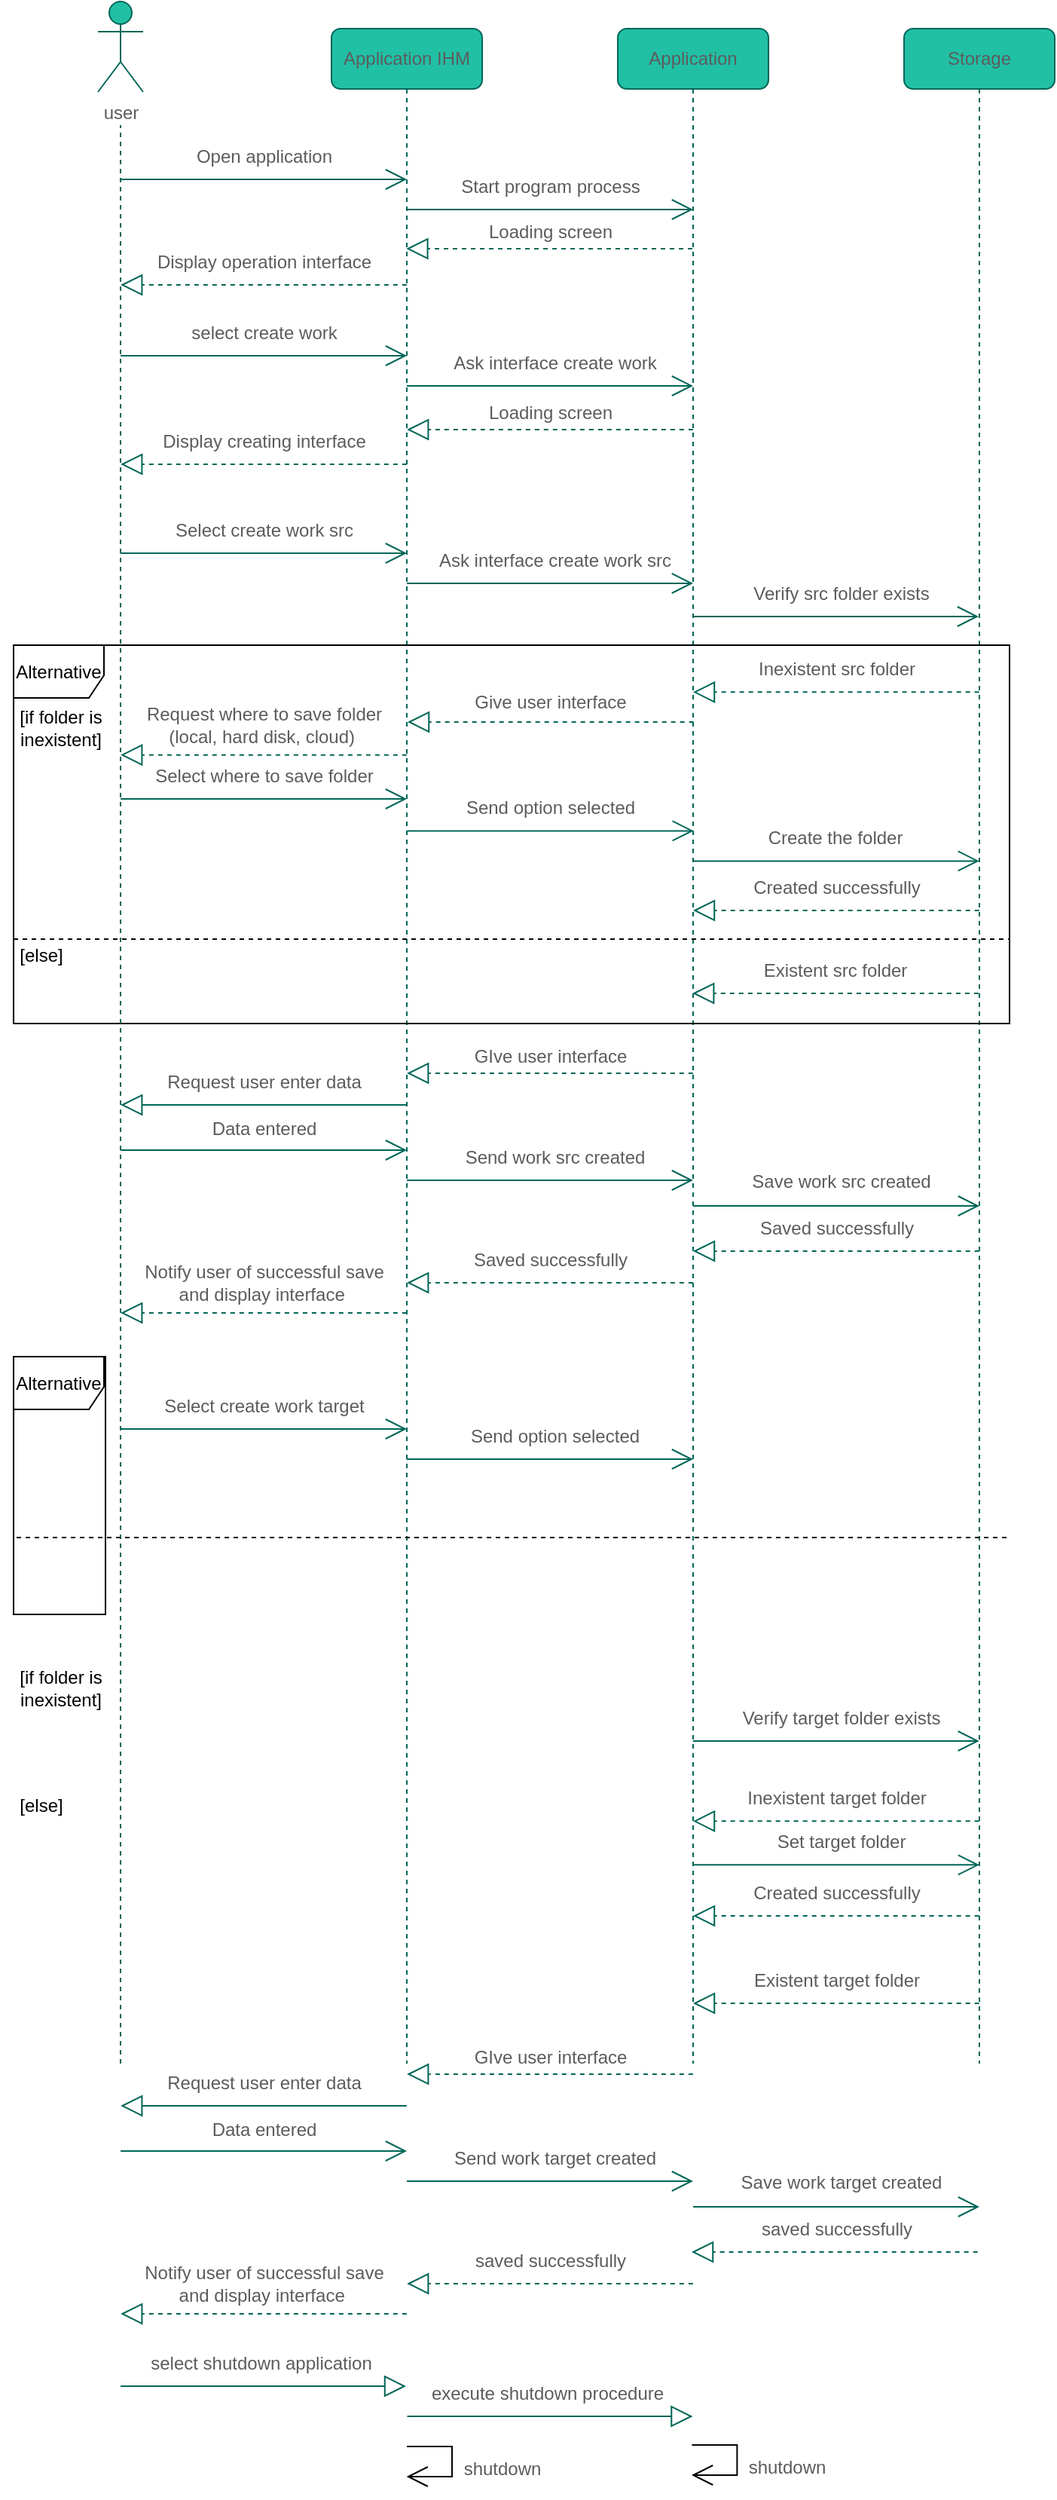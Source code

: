 <mxfile version="20.5.3" type="github">
  <diagram id="kgpKYQtTHZ0yAKxKKP6v" name="Page-1">
    <mxGraphModel dx="798" dy="415" grid="1" gridSize="10" guides="1" tooltips="1" connect="1" arrows="1" fold="1" page="1" pageScale="1" pageWidth="850" pageHeight="1100" math="0" shadow="0">
      <root>
        <mxCell id="0" />
        <mxCell id="1" parent="0" />
        <mxCell id="sGXvdLq_XoUKNio_A1aQ-1" value="user" style="shape=umlActor;verticalLabelPosition=bottom;verticalAlign=top;html=1;fillColor=#21C0A5;strokeColor=#006658;fontColor=#5C5C5C;rounded=1;" vertex="1" parent="1">
          <mxGeometry x="75" y="232" width="30" height="60" as="geometry" />
        </mxCell>
        <mxCell id="sGXvdLq_XoUKNio_A1aQ-8" value="&lt;span style=&quot;&quot;&gt;Application IHM&lt;/span&gt;" style="shape=umlLifeline;perimeter=lifelinePerimeter;whiteSpace=wrap;html=1;container=1;collapsible=0;recursiveResize=0;outlineConnect=0;fillColor=#21C0A5;strokeColor=#006658;fontColor=#5C5C5C;rounded=1;" vertex="1" parent="1">
          <mxGeometry x="230" y="250" width="100" height="1350" as="geometry" />
        </mxCell>
        <mxCell id="sGXvdLq_XoUKNio_A1aQ-38" value="Display operation interface" style="text;html=1;align=center;verticalAlign=middle;resizable=0;points=[];autosize=1;strokeColor=none;fillColor=none;fontColor=#5C5C5C;rounded=1;" vertex="1" parent="sGXvdLq_XoUKNio_A1aQ-8">
          <mxGeometry x="-130" y="140" width="170" height="30" as="geometry" />
        </mxCell>
        <mxCell id="sGXvdLq_XoUKNio_A1aQ-39" value="select create work" style="text;html=1;align=center;verticalAlign=middle;resizable=0;points=[];autosize=1;strokeColor=none;fillColor=none;fontColor=#5C5C5C;rounded=1;" vertex="1" parent="sGXvdLq_XoUKNio_A1aQ-8">
          <mxGeometry x="-105" y="187" width="120" height="30" as="geometry" />
        </mxCell>
        <mxCell id="sGXvdLq_XoUKNio_A1aQ-40" value="" style="endArrow=open;endFill=1;endSize=12;html=1;rounded=1;strokeColor=#006658;fontColor=#5C5C5C;fillColor=#21C0A5;" edge="1" parent="sGXvdLq_XoUKNio_A1aQ-8">
          <mxGeometry width="160" relative="1" as="geometry">
            <mxPoint x="-140" y="217" as="sourcePoint" />
            <mxPoint x="50" y="217" as="targetPoint" />
          </mxGeometry>
        </mxCell>
        <mxCell id="sGXvdLq_XoUKNio_A1aQ-79" value="Display creating interface" style="text;html=1;align=center;verticalAlign=middle;resizable=0;points=[];autosize=1;strokeColor=none;fillColor=none;fontColor=#5C5C5C;rounded=1;" vertex="1" parent="sGXvdLq_XoUKNio_A1aQ-8">
          <mxGeometry x="-125" y="259" width="160" height="30" as="geometry" />
        </mxCell>
        <mxCell id="sGXvdLq_XoUKNio_A1aQ-80" value="" style="endArrow=block;dashed=1;endFill=0;endSize=12;html=1;rounded=1;strokeColor=#006658;fontColor=#5C5C5C;fillColor=#21C0A5;" edge="1" parent="sGXvdLq_XoUKNio_A1aQ-8">
          <mxGeometry width="160" relative="1" as="geometry">
            <mxPoint x="49.92" y="289" as="sourcePoint" />
            <mxPoint x="-139.913" y="289" as="targetPoint" />
          </mxGeometry>
        </mxCell>
        <mxCell id="sGXvdLq_XoUKNio_A1aQ-101" value="Notify user of successful save&lt;br&gt;and display interface&amp;nbsp;" style="text;html=1;align=center;verticalAlign=middle;resizable=0;points=[];autosize=1;strokeColor=none;fillColor=none;fontColor=#5C5C5C;rounded=1;" vertex="1" parent="sGXvdLq_XoUKNio_A1aQ-8">
          <mxGeometry x="-135.0" y="812" width="180" height="40" as="geometry" />
        </mxCell>
        <mxCell id="sGXvdLq_XoUKNio_A1aQ-102" value="" style="endArrow=block;dashed=1;endFill=0;endSize=12;html=1;rounded=1;strokeColor=#006658;fontColor=#5C5C5C;fillColor=#21C0A5;" edge="1" parent="sGXvdLq_XoUKNio_A1aQ-8">
          <mxGeometry width="160" relative="1" as="geometry">
            <mxPoint x="49.92" y="852" as="sourcePoint" />
            <mxPoint x="-139.913" y="852" as="targetPoint" />
          </mxGeometry>
        </mxCell>
        <mxCell id="sGXvdLq_XoUKNio_A1aQ-138" value="select shutdown application" style="text;html=1;align=center;verticalAlign=middle;resizable=0;points=[];autosize=1;strokeColor=none;fillColor=none;fontColor=#5C5C5C;rounded=1;" vertex="1" parent="sGXvdLq_XoUKNio_A1aQ-8">
          <mxGeometry x="-132" y="1534" width="170" height="30" as="geometry" />
        </mxCell>
        <mxCell id="sGXvdLq_XoUKNio_A1aQ-145" value="" style="endArrow=open;endFill=1;endSize=12;html=1;rounded=0;" edge="1" parent="sGXvdLq_XoUKNio_A1aQ-8">
          <mxGeometry width="160" relative="1" as="geometry">
            <mxPoint x="50" y="1604" as="sourcePoint" />
            <mxPoint x="49.833" y="1624" as="targetPoint" />
            <Array as="points">
              <mxPoint x="80" y="1604" />
              <mxPoint x="80" y="1624" />
            </Array>
          </mxGeometry>
        </mxCell>
        <mxCell id="sGXvdLq_XoUKNio_A1aQ-152" value="Select where to save folder" style="text;html=1;align=center;verticalAlign=middle;resizable=0;points=[];autosize=1;strokeColor=none;fillColor=none;fontColor=#5C5C5C;rounded=1;" vertex="1" parent="sGXvdLq_XoUKNio_A1aQ-8">
          <mxGeometry x="-130" y="481" width="170" height="30" as="geometry" />
        </mxCell>
        <mxCell id="sGXvdLq_XoUKNio_A1aQ-153" value="" style="endArrow=open;endFill=1;endSize=12;html=1;rounded=1;strokeColor=#006658;fontColor=#5C5C5C;fillColor=#21C0A5;" edge="1" parent="sGXvdLq_XoUKNio_A1aQ-8">
          <mxGeometry width="160" relative="1" as="geometry">
            <mxPoint x="-140" y="511" as="sourcePoint" />
            <mxPoint x="50" y="511" as="targetPoint" />
          </mxGeometry>
        </mxCell>
        <mxCell id="sGXvdLq_XoUKNio_A1aQ-11" value="&lt;span style=&quot;&quot;&gt;Application&lt;/span&gt;" style="shape=umlLifeline;perimeter=lifelinePerimeter;whiteSpace=wrap;html=1;container=1;collapsible=0;recursiveResize=0;outlineConnect=0;fillColor=#21C0A5;strokeColor=#006658;fontColor=#5C5C5C;rounded=1;" vertex="1" parent="1">
          <mxGeometry x="420" y="250" width="100" height="1350" as="geometry" />
        </mxCell>
        <mxCell id="sGXvdLq_XoUKNio_A1aQ-36" value="Loading screen" style="text;html=1;align=center;verticalAlign=middle;resizable=0;points=[];autosize=1;strokeColor=none;fillColor=none;fontColor=#5C5C5C;rounded=1;" vertex="1" parent="sGXvdLq_XoUKNio_A1aQ-11">
          <mxGeometry x="-100" y="120" width="110" height="30" as="geometry" />
        </mxCell>
        <mxCell id="sGXvdLq_XoUKNio_A1aQ-41" value="Ask interface create work" style="text;html=1;align=center;verticalAlign=middle;resizable=0;points=[];autosize=1;strokeColor=none;fillColor=none;fontColor=#5C5C5C;rounded=1;" vertex="1" parent="sGXvdLq_XoUKNio_A1aQ-11">
          <mxGeometry x="-122" y="207" width="160" height="30" as="geometry" />
        </mxCell>
        <mxCell id="sGXvdLq_XoUKNio_A1aQ-42" value="" style="endArrow=open;endFill=1;endSize=12;html=1;rounded=1;strokeColor=#006658;fontColor=#5C5C5C;fillColor=#21C0A5;" edge="1" parent="sGXvdLq_XoUKNio_A1aQ-11">
          <mxGeometry width="160" relative="1" as="geometry">
            <mxPoint x="-140" y="237" as="sourcePoint" />
            <mxPoint x="50" y="237" as="targetPoint" />
          </mxGeometry>
        </mxCell>
        <mxCell id="sGXvdLq_XoUKNio_A1aQ-83" value="Select create work src" style="text;html=1;align=center;verticalAlign=middle;resizable=0;points=[];autosize=1;strokeColor=none;fillColor=none;fontColor=#5C5C5C;rounded=1;" vertex="1" parent="sGXvdLq_XoUKNio_A1aQ-11">
          <mxGeometry x="-305" y="318" width="140" height="30" as="geometry" />
        </mxCell>
        <mxCell id="sGXvdLq_XoUKNio_A1aQ-84" value="" style="endArrow=open;endFill=1;endSize=12;html=1;rounded=1;strokeColor=#006658;fontColor=#5C5C5C;fillColor=#21C0A5;" edge="1" parent="sGXvdLq_XoUKNio_A1aQ-11">
          <mxGeometry width="160" relative="1" as="geometry">
            <mxPoint x="-330" y="348" as="sourcePoint" />
            <mxPoint x="-140" y="348" as="targetPoint" />
          </mxGeometry>
        </mxCell>
        <mxCell id="sGXvdLq_XoUKNio_A1aQ-87" value="Ask interface create work src" style="text;html=1;align=center;verticalAlign=middle;resizable=0;points=[];autosize=1;strokeColor=none;fillColor=none;fontColor=#5C5C5C;rounded=1;" vertex="1" parent="sGXvdLq_XoUKNio_A1aQ-11">
          <mxGeometry x="-132" y="338" width="180" height="30" as="geometry" />
        </mxCell>
        <mxCell id="sGXvdLq_XoUKNio_A1aQ-88" value="" style="endArrow=open;endFill=1;endSize=12;html=1;rounded=1;strokeColor=#006658;fontColor=#5C5C5C;fillColor=#21C0A5;" edge="1" parent="sGXvdLq_XoUKNio_A1aQ-11">
          <mxGeometry width="160" relative="1" as="geometry">
            <mxPoint x="-140" y="368" as="sourcePoint" />
            <mxPoint x="50" y="368" as="targetPoint" />
          </mxGeometry>
        </mxCell>
        <mxCell id="sGXvdLq_XoUKNio_A1aQ-99" value="Saved successfully" style="text;html=1;align=center;verticalAlign=middle;resizable=0;points=[];autosize=1;strokeColor=none;fillColor=none;fontColor=#5C5C5C;rounded=1;" vertex="1" parent="sGXvdLq_XoUKNio_A1aQ-11">
          <mxGeometry x="-110.0" y="802" width="130" height="30" as="geometry" />
        </mxCell>
        <mxCell id="sGXvdLq_XoUKNio_A1aQ-100" value="" style="endArrow=block;dashed=1;endFill=0;endSize=12;html=1;rounded=1;strokeColor=#006658;fontColor=#5C5C5C;fillColor=#21C0A5;" edge="1" parent="sGXvdLq_XoUKNio_A1aQ-11">
          <mxGeometry width="160" relative="1" as="geometry">
            <mxPoint x="49.92" y="832" as="sourcePoint" />
            <mxPoint x="-139.913" y="832" as="targetPoint" />
          </mxGeometry>
        </mxCell>
        <mxCell id="sGXvdLq_XoUKNio_A1aQ-12" value="&lt;span style=&quot;&quot;&gt;Storage&lt;/span&gt;" style="shape=umlLifeline;perimeter=lifelinePerimeter;whiteSpace=wrap;html=1;container=1;collapsible=0;recursiveResize=0;outlineConnect=0;fillColor=#21C0A5;strokeColor=#006658;fontColor=#5C5C5C;rounded=1;" vertex="1" parent="1">
          <mxGeometry x="610" y="250" width="100" height="1350" as="geometry" />
        </mxCell>
        <mxCell id="sGXvdLq_XoUKNio_A1aQ-61" value="Alternative" style="shape=umlFrame;whiteSpace=wrap;html=1;width=60;height=35;" vertex="1" parent="sGXvdLq_XoUKNio_A1aQ-12">
          <mxGeometry x="-591" y="409" width="661" height="251" as="geometry" />
        </mxCell>
        <mxCell id="sGXvdLq_XoUKNio_A1aQ-44" value="GIve user interface" style="text;html=1;align=center;verticalAlign=middle;resizable=0;points=[];autosize=1;strokeColor=none;fillColor=none;fontColor=#5C5C5C;rounded=1;" vertex="1" parent="sGXvdLq_XoUKNio_A1aQ-12">
          <mxGeometry x="-294.58" y="667" width="120" height="30" as="geometry" />
        </mxCell>
        <mxCell id="sGXvdLq_XoUKNio_A1aQ-45" value="" style="endArrow=block;dashed=1;endFill=0;endSize=12;html=1;rounded=1;strokeColor=#006658;fontColor=#5C5C5C;fillColor=#21C0A5;" edge="1" parent="sGXvdLq_XoUKNio_A1aQ-12">
          <mxGeometry width="160" relative="1" as="geometry">
            <mxPoint x="-140.08" y="693" as="sourcePoint" />
            <mxPoint x="-329.913" y="693" as="targetPoint" />
          </mxGeometry>
        </mxCell>
        <mxCell id="sGXvdLq_XoUKNio_A1aQ-48" value="" style="endArrow=block;endFill=0;endSize=12;html=1;rounded=1;strokeColor=#006658;fontColor=#5C5C5C;fillColor=#21C0A5;" edge="1" parent="sGXvdLq_XoUKNio_A1aQ-12">
          <mxGeometry width="160" relative="1" as="geometry">
            <mxPoint x="-330.08" y="714" as="sourcePoint" />
            <mxPoint x="-519.913" y="714" as="targetPoint" />
          </mxGeometry>
        </mxCell>
        <mxCell id="sGXvdLq_XoUKNio_A1aQ-47" value="Request user enter data" style="text;html=1;align=center;verticalAlign=middle;resizable=0;points=[];autosize=1;strokeColor=none;fillColor=none;fontColor=#5C5C5C;rounded=1;" vertex="1" parent="sGXvdLq_XoUKNio_A1aQ-12">
          <mxGeometry x="-500" y="684" width="150" height="30" as="geometry" />
        </mxCell>
        <mxCell id="sGXvdLq_XoUKNio_A1aQ-95" value="Save work src created&lt;br&gt;&amp;nbsp;" style="text;html=1;align=center;verticalAlign=middle;resizable=0;points=[];autosize=1;strokeColor=none;fillColor=none;fontColor=#5C5C5C;rounded=1;" vertex="1" parent="sGXvdLq_XoUKNio_A1aQ-12">
          <mxGeometry x="-112" y="752" width="140" height="40" as="geometry" />
        </mxCell>
        <mxCell id="sGXvdLq_XoUKNio_A1aQ-96" value="" style="endArrow=open;endFill=1;endSize=12;html=1;rounded=1;strokeColor=#006658;fontColor=#5C5C5C;fillColor=#21C0A5;" edge="1" parent="sGXvdLq_XoUKNio_A1aQ-12">
          <mxGeometry width="160" relative="1" as="geometry">
            <mxPoint x="-140" y="781" as="sourcePoint" />
            <mxPoint x="50" y="781" as="targetPoint" />
          </mxGeometry>
        </mxCell>
        <mxCell id="sGXvdLq_XoUKNio_A1aQ-97" value="Saved successfully" style="text;html=1;align=center;verticalAlign=middle;resizable=0;points=[];autosize=1;strokeColor=none;fillColor=none;fontColor=#5C5C5C;rounded=1;" vertex="1" parent="sGXvdLq_XoUKNio_A1aQ-12">
          <mxGeometry x="-110.09" y="781" width="130" height="30" as="geometry" />
        </mxCell>
        <mxCell id="sGXvdLq_XoUKNio_A1aQ-98" value="" style="endArrow=block;dashed=1;endFill=0;endSize=12;html=1;rounded=1;strokeColor=#006658;fontColor=#5C5C5C;fillColor=#21C0A5;" edge="1" parent="sGXvdLq_XoUKNio_A1aQ-12">
          <mxGeometry width="160" relative="1" as="geometry">
            <mxPoint x="49.83" y="811" as="sourcePoint" />
            <mxPoint x="-140.003" y="811" as="targetPoint" />
          </mxGeometry>
        </mxCell>
        <mxCell id="sGXvdLq_XoUKNio_A1aQ-57" value="Give user interface" style="text;html=1;align=center;verticalAlign=middle;resizable=0;points=[];autosize=1;strokeColor=none;fillColor=none;fontColor=#5C5C5C;rounded=1;" vertex="1" parent="sGXvdLq_XoUKNio_A1aQ-12">
          <mxGeometry x="-294.58" y="432.17" width="120" height="30" as="geometry" />
        </mxCell>
        <mxCell id="sGXvdLq_XoUKNio_A1aQ-150" value="Request where to save folder&lt;br&gt;(local, hard disk, cloud)&amp;nbsp;" style="text;html=1;align=center;verticalAlign=middle;resizable=0;points=[];autosize=1;strokeColor=none;fillColor=none;fontColor=#5C5C5C;rounded=1;" vertex="1" parent="sGXvdLq_XoUKNio_A1aQ-12">
          <mxGeometry x="-515" y="442.0" width="180" height="40" as="geometry" />
        </mxCell>
        <mxCell id="sGXvdLq_XoUKNio_A1aQ-151" value="" style="endArrow=block;dashed=1;endFill=0;endSize=12;html=1;rounded=1;strokeColor=#006658;fontColor=#5C5C5C;fillColor=#21C0A5;" edge="1" parent="sGXvdLq_XoUKNio_A1aQ-12">
          <mxGeometry width="160" relative="1" as="geometry">
            <mxPoint x="-330.08" y="481.83" as="sourcePoint" />
            <mxPoint x="-519.913" y="481.83" as="targetPoint" />
          </mxGeometry>
        </mxCell>
        <mxCell id="sGXvdLq_XoUKNio_A1aQ-155" value="" style="endArrow=open;endFill=1;endSize=12;html=1;rounded=1;strokeColor=#006658;fontColor=#5C5C5C;fillColor=#21C0A5;" edge="1" parent="sGXvdLq_XoUKNio_A1aQ-12">
          <mxGeometry width="160" relative="1" as="geometry">
            <mxPoint x="-329.58" y="532.23" as="sourcePoint" />
            <mxPoint x="-139.58" y="532.23" as="targetPoint" />
          </mxGeometry>
        </mxCell>
        <mxCell id="sGXvdLq_XoUKNio_A1aQ-157" value="" style="endArrow=open;endFill=1;endSize=12;html=1;rounded=1;strokeColor=#006658;fontColor=#5C5C5C;fillColor=#21C0A5;" edge="1" parent="sGXvdLq_XoUKNio_A1aQ-12">
          <mxGeometry width="160" relative="1" as="geometry">
            <mxPoint x="-140.09" y="552.23" as="sourcePoint" />
            <mxPoint x="49.91" y="552.23" as="targetPoint" />
          </mxGeometry>
        </mxCell>
        <mxCell id="sGXvdLq_XoUKNio_A1aQ-158" value="Create the folder" style="text;html=1;align=center;verticalAlign=middle;resizable=0;points=[];autosize=1;strokeColor=none;fillColor=none;fontColor=#5C5C5C;rounded=1;" vertex="1" parent="sGXvdLq_XoUKNio_A1aQ-12">
          <mxGeometry x="-100.51" y="522" width="110" height="30" as="geometry" />
        </mxCell>
        <mxCell id="sGXvdLq_XoUKNio_A1aQ-60" value="" style="endArrow=block;dashed=1;endFill=0;endSize=12;html=1;rounded=1;strokeColor=#006658;fontColor=#5C5C5C;fillColor=#21C0A5;" edge="1" parent="sGXvdLq_XoUKNio_A1aQ-12">
          <mxGeometry width="160" relative="1" as="geometry">
            <mxPoint x="49.83" y="585" as="sourcePoint" />
            <mxPoint x="-140.003" y="585" as="targetPoint" />
          </mxGeometry>
        </mxCell>
        <mxCell id="sGXvdLq_XoUKNio_A1aQ-59" value="Created successfully" style="text;html=1;align=center;verticalAlign=middle;resizable=0;points=[];autosize=1;strokeColor=none;fillColor=none;fontColor=#5C5C5C;rounded=1;" vertex="1" parent="sGXvdLq_XoUKNio_A1aQ-12">
          <mxGeometry x="-110.09" y="555" width="130" height="30" as="geometry" />
        </mxCell>
        <mxCell id="sGXvdLq_XoUKNio_A1aQ-66" value="Existent src folder" style="text;html=1;align=center;verticalAlign=middle;resizable=0;points=[];autosize=1;strokeColor=none;fillColor=none;fontColor=#5C5C5C;rounded=1;" vertex="1" parent="sGXvdLq_XoUKNio_A1aQ-12">
          <mxGeometry x="-105.51" y="610" width="120" height="30" as="geometry" />
        </mxCell>
        <mxCell id="sGXvdLq_XoUKNio_A1aQ-67" value="" style="endArrow=block;dashed=1;endFill=0;endSize=12;html=1;rounded=1;strokeColor=#006658;fontColor=#5C5C5C;fillColor=#21C0A5;" edge="1" parent="sGXvdLq_XoUKNio_A1aQ-12">
          <mxGeometry width="160" relative="1" as="geometry">
            <mxPoint x="49.41" y="640.0" as="sourcePoint" />
            <mxPoint x="-140.423" y="640.0" as="targetPoint" />
          </mxGeometry>
        </mxCell>
        <mxCell id="sGXvdLq_XoUKNio_A1aQ-50" value="" style="endArrow=open;endFill=1;endSize=12;html=1;rounded=1;strokeColor=#006658;fontColor=#5C5C5C;fillColor=#21C0A5;" edge="1" parent="sGXvdLq_XoUKNio_A1aQ-12">
          <mxGeometry width="160" relative="1" as="geometry">
            <mxPoint x="-140.51" y="390" as="sourcePoint" />
            <mxPoint x="49.49" y="390" as="targetPoint" />
          </mxGeometry>
        </mxCell>
        <mxCell id="sGXvdLq_XoUKNio_A1aQ-23" value="" style="endArrow=none;dashed=1;html=1;rounded=1;strokeColor=#006658;fontColor=#5C5C5C;" edge="1" parent="1">
          <mxGeometry width="50" height="50" relative="1" as="geometry">
            <mxPoint x="90" y="1600" as="sourcePoint" />
            <mxPoint x="90.0" y="314" as="targetPoint" />
          </mxGeometry>
        </mxCell>
        <mxCell id="sGXvdLq_XoUKNio_A1aQ-30" value="Open application" style="text;html=1;align=center;verticalAlign=middle;resizable=0;points=[];autosize=1;strokeColor=none;fillColor=none;fontColor=#5C5C5C;rounded=1;" vertex="1" parent="1">
          <mxGeometry x="130" y="320" width="110" height="30" as="geometry" />
        </mxCell>
        <mxCell id="sGXvdLq_XoUKNio_A1aQ-31" value="" style="endArrow=open;endFill=1;endSize=12;html=1;rounded=1;strokeColor=#006658;fontColor=#5C5C5C;fillColor=#21C0A5;" edge="1" parent="1">
          <mxGeometry width="160" relative="1" as="geometry">
            <mxPoint x="90" y="350" as="sourcePoint" />
            <mxPoint x="280" y="350" as="targetPoint" />
          </mxGeometry>
        </mxCell>
        <mxCell id="sGXvdLq_XoUKNio_A1aQ-33" value="Start program process" style="text;html=1;align=center;verticalAlign=middle;resizable=0;points=[];autosize=1;strokeColor=none;fillColor=none;fontColor=#5C5C5C;rounded=1;" vertex="1" parent="1">
          <mxGeometry x="305" y="340" width="140" height="30" as="geometry" />
        </mxCell>
        <mxCell id="sGXvdLq_XoUKNio_A1aQ-34" value="" style="endArrow=open;endFill=1;endSize=12;html=1;rounded=1;strokeColor=#006658;fontColor=#5C5C5C;fillColor=#21C0A5;" edge="1" parent="1">
          <mxGeometry width="160" relative="1" as="geometry">
            <mxPoint x="280" y="370" as="sourcePoint" />
            <mxPoint x="470" y="370" as="targetPoint" />
          </mxGeometry>
        </mxCell>
        <mxCell id="sGXvdLq_XoUKNio_A1aQ-35" value="" style="endArrow=block;dashed=1;endFill=0;endSize=12;html=1;rounded=1;strokeColor=#006658;fontColor=#5C5C5C;fillColor=#21C0A5;" edge="1" parent="1">
          <mxGeometry width="160" relative="1" as="geometry">
            <mxPoint x="469.5" y="396" as="sourcePoint" />
            <mxPoint x="279.667" y="396" as="targetPoint" />
          </mxGeometry>
        </mxCell>
        <mxCell id="sGXvdLq_XoUKNio_A1aQ-37" value="" style="endArrow=block;dashed=1;endFill=0;endSize=12;html=1;rounded=1;strokeColor=#006658;fontColor=#5C5C5C;fillColor=#21C0A5;" edge="1" parent="1">
          <mxGeometry width="160" relative="1" as="geometry">
            <mxPoint x="279.92" y="420" as="sourcePoint" />
            <mxPoint x="90.087" y="420" as="targetPoint" />
          </mxGeometry>
        </mxCell>
        <mxCell id="sGXvdLq_XoUKNio_A1aQ-77" value="Loading screen" style="text;html=1;align=center;verticalAlign=middle;resizable=0;points=[];autosize=1;strokeColor=none;fillColor=none;fontColor=#5C5C5C;rounded=1;" vertex="1" parent="1">
          <mxGeometry x="320.42" y="490" width="110" height="30" as="geometry" />
        </mxCell>
        <mxCell id="sGXvdLq_XoUKNio_A1aQ-78" value="" style="endArrow=block;dashed=1;endFill=0;endSize=12;html=1;rounded=1;strokeColor=#006658;fontColor=#5C5C5C;fillColor=#21C0A5;" edge="1" parent="1">
          <mxGeometry width="160" relative="1" as="geometry">
            <mxPoint x="469.92" y="516" as="sourcePoint" />
            <mxPoint x="280.087" y="516" as="targetPoint" />
          </mxGeometry>
        </mxCell>
        <mxCell id="sGXvdLq_XoUKNio_A1aQ-53" value="Inexistent src folder" style="text;html=1;align=center;verticalAlign=middle;resizable=0;points=[];autosize=1;strokeColor=none;fillColor=none;fontColor=#5C5C5C;rounded=1;" vertex="1" parent="1">
          <mxGeometry x="499.91" y="660.17" width="130" height="30" as="geometry" />
        </mxCell>
        <mxCell id="sGXvdLq_XoUKNio_A1aQ-54" value="" style="endArrow=block;dashed=1;endFill=0;endSize=12;html=1;rounded=1;strokeColor=#006658;fontColor=#5C5C5C;fillColor=#21C0A5;" edge="1" parent="1">
          <mxGeometry width="160" relative="1" as="geometry">
            <mxPoint x="659.83" y="690.17" as="sourcePoint" />
            <mxPoint x="469.997" y="690.17" as="targetPoint" />
          </mxGeometry>
        </mxCell>
        <mxCell id="sGXvdLq_XoUKNio_A1aQ-63" value="[if folder is &lt;br&gt;inexistent]" style="text;html=1;align=center;verticalAlign=middle;resizable=0;points=[];autosize=1;strokeColor=none;fillColor=none;" vertex="1" parent="1">
          <mxGeometry x="10" y="694.17" width="80" height="40" as="geometry" />
        </mxCell>
        <mxCell id="sGXvdLq_XoUKNio_A1aQ-49" value="Verify src folder exists" style="text;html=1;align=center;verticalAlign=middle;resizable=0;points=[];autosize=1;strokeColor=none;fillColor=none;fontColor=#5C5C5C;rounded=1;" vertex="1" parent="1">
          <mxGeometry x="497.91" y="610" width="140" height="30" as="geometry" />
        </mxCell>
        <mxCell id="sGXvdLq_XoUKNio_A1aQ-91" value="Data entered" style="text;html=1;align=center;verticalAlign=middle;resizable=0;points=[];autosize=1;strokeColor=none;fillColor=none;fontColor=#5C5C5C;rounded=1;" vertex="1" parent="1">
          <mxGeometry x="140" y="965" width="90" height="30" as="geometry" />
        </mxCell>
        <mxCell id="sGXvdLq_XoUKNio_A1aQ-92" value="" style="endArrow=open;endFill=1;endSize=12;html=1;rounded=1;strokeColor=#006658;fontColor=#5C5C5C;fillColor=#21C0A5;" edge="1" parent="1">
          <mxGeometry width="160" relative="1" as="geometry">
            <mxPoint x="90" y="994" as="sourcePoint" />
            <mxPoint x="280" y="994" as="targetPoint" />
          </mxGeometry>
        </mxCell>
        <mxCell id="sGXvdLq_XoUKNio_A1aQ-93" value="Send work src created" style="text;html=1;align=center;verticalAlign=middle;resizable=0;points=[];autosize=1;strokeColor=none;fillColor=none;fontColor=#5C5C5C;rounded=1;" vertex="1" parent="1">
          <mxGeometry x="308" y="984" width="140" height="30" as="geometry" />
        </mxCell>
        <mxCell id="sGXvdLq_XoUKNio_A1aQ-94" value="" style="endArrow=open;endFill=1;endSize=12;html=1;rounded=1;strokeColor=#006658;fontColor=#5C5C5C;fillColor=#21C0A5;" edge="1" parent="1">
          <mxGeometry width="160" relative="1" as="geometry">
            <mxPoint x="280" y="1014" as="sourcePoint" />
            <mxPoint x="470" y="1014" as="targetPoint" />
          </mxGeometry>
        </mxCell>
        <mxCell id="sGXvdLq_XoUKNio_A1aQ-103" value="Notify user of successful save&lt;br&gt;and display interface&amp;nbsp;" style="text;html=1;align=center;verticalAlign=middle;resizable=0;points=[];autosize=1;strokeColor=none;fillColor=none;fontColor=#5C5C5C;rounded=1;" vertex="1" parent="1">
          <mxGeometry x="95.0" y="1726" width="180" height="40" as="geometry" />
        </mxCell>
        <mxCell id="sGXvdLq_XoUKNio_A1aQ-104" value="" style="endArrow=block;dashed=1;endFill=0;endSize=12;html=1;rounded=1;strokeColor=#006658;fontColor=#5C5C5C;fillColor=#21C0A5;" edge="1" parent="1">
          <mxGeometry width="160" relative="1" as="geometry">
            <mxPoint x="279.92" y="1766" as="sourcePoint" />
            <mxPoint x="90.087" y="1766" as="targetPoint" />
          </mxGeometry>
        </mxCell>
        <mxCell id="sGXvdLq_XoUKNio_A1aQ-105" value="Select create work target" style="text;html=1;align=center;verticalAlign=middle;resizable=0;points=[];autosize=1;strokeColor=none;fillColor=none;fontColor=#5C5C5C;rounded=1;" vertex="1" parent="1">
          <mxGeometry x="105" y="1149" width="160" height="30" as="geometry" />
        </mxCell>
        <mxCell id="sGXvdLq_XoUKNio_A1aQ-106" value="" style="endArrow=open;endFill=1;endSize=12;html=1;rounded=1;strokeColor=#006658;fontColor=#5C5C5C;fillColor=#21C0A5;" edge="1" parent="1">
          <mxGeometry width="160" relative="1" as="geometry">
            <mxPoint x="90" y="1179" as="sourcePoint" />
            <mxPoint x="280" y="1179" as="targetPoint" />
          </mxGeometry>
        </mxCell>
        <mxCell id="sGXvdLq_XoUKNio_A1aQ-107" value="Send option selected" style="text;html=1;align=center;verticalAlign=middle;resizable=0;points=[];autosize=1;strokeColor=none;fillColor=none;fontColor=#5C5C5C;rounded=1;" vertex="1" parent="1">
          <mxGeometry x="308" y="1169" width="140" height="30" as="geometry" />
        </mxCell>
        <mxCell id="sGXvdLq_XoUKNio_A1aQ-108" value="" style="endArrow=open;endFill=1;endSize=12;html=1;rounded=1;strokeColor=#006658;fontColor=#5C5C5C;fillColor=#21C0A5;" edge="1" parent="1">
          <mxGeometry width="160" relative="1" as="geometry">
            <mxPoint x="280" y="1199" as="sourcePoint" />
            <mxPoint x="470" y="1199" as="targetPoint" />
          </mxGeometry>
        </mxCell>
        <mxCell id="sGXvdLq_XoUKNio_A1aQ-109" value="saved successfully" style="text;html=1;align=center;verticalAlign=middle;resizable=0;points=[];autosize=1;strokeColor=none;fillColor=none;fontColor=#5C5C5C;rounded=1;" vertex="1" parent="1">
          <mxGeometry x="315.0" y="1716" width="120" height="30" as="geometry" />
        </mxCell>
        <mxCell id="sGXvdLq_XoUKNio_A1aQ-110" value="" style="endArrow=block;dashed=1;endFill=0;endSize=12;html=1;rounded=1;strokeColor=#006658;fontColor=#5C5C5C;fillColor=#21C0A5;" edge="1" parent="1">
          <mxGeometry width="160" relative="1" as="geometry">
            <mxPoint x="469.92" y="1746" as="sourcePoint" />
            <mxPoint x="280.087" y="1746" as="targetPoint" />
          </mxGeometry>
        </mxCell>
        <mxCell id="sGXvdLq_XoUKNio_A1aQ-111" value="Alternative" style="shape=umlFrame;whiteSpace=wrap;html=1;width=60;height=35;" vertex="1" parent="1">
          <mxGeometry x="19" y="1131" width="61" height="171" as="geometry" />
        </mxCell>
        <mxCell id="sGXvdLq_XoUKNio_A1aQ-112" value="" style="line;strokeWidth=1;fillColor=none;align=left;verticalAlign=middle;spacingTop=-1;spacingLeft=3;spacingRight=3;rotatable=0;labelPosition=right;points=[];portConstraint=eastwest;strokeColor=inherit;dashed=1;" vertex="1" parent="1">
          <mxGeometry x="21" y="1247" width="659" height="8" as="geometry" />
        </mxCell>
        <mxCell id="sGXvdLq_XoUKNio_A1aQ-113" value="[else]" style="text;html=1;align=center;verticalAlign=middle;resizable=0;points=[];autosize=1;strokeColor=none;fillColor=none;" vertex="1" parent="1">
          <mxGeometry x="12" y="1414" width="50" height="30" as="geometry" />
        </mxCell>
        <mxCell id="sGXvdLq_XoUKNio_A1aQ-114" value="GIve user interface" style="text;html=1;align=center;verticalAlign=middle;resizable=0;points=[];autosize=1;strokeColor=none;fillColor=none;fontColor=#5C5C5C;rounded=1;" vertex="1" parent="1">
          <mxGeometry x="315.42" y="1581" width="120" height="30" as="geometry" />
        </mxCell>
        <mxCell id="sGXvdLq_XoUKNio_A1aQ-115" value="" style="endArrow=block;dashed=1;endFill=0;endSize=12;html=1;rounded=1;strokeColor=#006658;fontColor=#5C5C5C;fillColor=#21C0A5;" edge="1" parent="1">
          <mxGeometry width="160" relative="1" as="geometry">
            <mxPoint x="469.92" y="1607" as="sourcePoint" />
            <mxPoint x="280.087" y="1607" as="targetPoint" />
          </mxGeometry>
        </mxCell>
        <mxCell id="sGXvdLq_XoUKNio_A1aQ-116" value="" style="endArrow=block;endFill=0;endSize=12;html=1;rounded=1;strokeColor=#006658;fontColor=#5C5C5C;fillColor=#21C0A5;" edge="1" parent="1">
          <mxGeometry width="160" relative="1" as="geometry">
            <mxPoint x="279.92" y="1628" as="sourcePoint" />
            <mxPoint x="90.087" y="1628" as="targetPoint" />
          </mxGeometry>
        </mxCell>
        <mxCell id="sGXvdLq_XoUKNio_A1aQ-117" value="Request user enter data" style="text;html=1;align=center;verticalAlign=middle;resizable=0;points=[];autosize=1;strokeColor=none;fillColor=none;fontColor=#5C5C5C;rounded=1;" vertex="1" parent="1">
          <mxGeometry x="110" y="1598" width="150" height="30" as="geometry" />
        </mxCell>
        <mxCell id="sGXvdLq_XoUKNio_A1aQ-118" value="Save work target&amp;nbsp;created&lt;br&gt;&amp;nbsp;" style="text;html=1;align=center;verticalAlign=middle;resizable=0;points=[];autosize=1;strokeColor=none;fillColor=none;fontColor=#5C5C5C;rounded=1;" vertex="1" parent="1">
          <mxGeometry x="488" y="1666" width="160" height="40" as="geometry" />
        </mxCell>
        <mxCell id="sGXvdLq_XoUKNio_A1aQ-119" value="" style="endArrow=open;endFill=1;endSize=12;html=1;rounded=1;strokeColor=#006658;fontColor=#5C5C5C;fillColor=#21C0A5;" edge="1" parent="1">
          <mxGeometry width="160" relative="1" as="geometry">
            <mxPoint x="470" y="1695" as="sourcePoint" />
            <mxPoint x="660" y="1695" as="targetPoint" />
          </mxGeometry>
        </mxCell>
        <mxCell id="sGXvdLq_XoUKNio_A1aQ-120" value="saved successfully" style="text;html=1;align=center;verticalAlign=middle;resizable=0;points=[];autosize=1;strokeColor=none;fillColor=none;fontColor=#5C5C5C;rounded=1;" vertex="1" parent="1">
          <mxGeometry x="504.91" y="1695" width="120" height="30" as="geometry" />
        </mxCell>
        <mxCell id="sGXvdLq_XoUKNio_A1aQ-121" value="" style="endArrow=block;dashed=1;endFill=0;endSize=12;html=1;rounded=1;strokeColor=#006658;fontColor=#5C5C5C;fillColor=#21C0A5;" edge="1" parent="1">
          <mxGeometry width="160" relative="1" as="geometry">
            <mxPoint x="658.83" y="1725" as="sourcePoint" />
            <mxPoint x="468.997" y="1725" as="targetPoint" />
          </mxGeometry>
        </mxCell>
        <mxCell id="sGXvdLq_XoUKNio_A1aQ-122" value="Inexistent target&amp;nbsp;folder" style="text;html=1;align=center;verticalAlign=middle;resizable=0;points=[];autosize=1;strokeColor=none;fillColor=none;fontColor=#5C5C5C;rounded=1;" vertex="1" parent="1">
          <mxGeometry x="494.91" y="1409.17" width="140" height="30" as="geometry" />
        </mxCell>
        <mxCell id="sGXvdLq_XoUKNio_A1aQ-123" value="" style="endArrow=block;dashed=1;endFill=0;endSize=12;html=1;rounded=1;strokeColor=#006658;fontColor=#5C5C5C;fillColor=#21C0A5;" edge="1" parent="1">
          <mxGeometry width="160" relative="1" as="geometry">
            <mxPoint x="659.83" y="1439.17" as="sourcePoint" />
            <mxPoint x="469.997" y="1439.17" as="targetPoint" />
          </mxGeometry>
        </mxCell>
        <mxCell id="sGXvdLq_XoUKNio_A1aQ-124" value="Created successfully" style="text;html=1;align=center;verticalAlign=middle;resizable=0;points=[];autosize=1;strokeColor=none;fillColor=none;fontColor=#5C5C5C;rounded=1;" vertex="1" parent="1">
          <mxGeometry x="499.91" y="1472" width="130" height="30" as="geometry" />
        </mxCell>
        <mxCell id="sGXvdLq_XoUKNio_A1aQ-125" value="" style="endArrow=block;dashed=1;endFill=0;endSize=12;html=1;rounded=1;strokeColor=#006658;fontColor=#5C5C5C;fillColor=#21C0A5;" edge="1" parent="1">
          <mxGeometry width="160" relative="1" as="geometry">
            <mxPoint x="659.83" y="1502" as="sourcePoint" />
            <mxPoint x="469.997" y="1502" as="targetPoint" />
          </mxGeometry>
        </mxCell>
        <mxCell id="sGXvdLq_XoUKNio_A1aQ-126" value="Set target&amp;nbsp;folder" style="text;html=1;align=center;verticalAlign=middle;resizable=0;points=[];autosize=1;strokeColor=none;fillColor=none;fontColor=#5C5C5C;rounded=1;" vertex="1" parent="1">
          <mxGeometry x="513" y="1438.17" width="110" height="30" as="geometry" />
        </mxCell>
        <mxCell id="sGXvdLq_XoUKNio_A1aQ-127" value="" style="endArrow=open;endFill=1;endSize=12;html=1;rounded=1;strokeColor=#006658;fontColor=#5C5C5C;fillColor=#21C0A5;" edge="1" parent="1">
          <mxGeometry width="160" relative="1" as="geometry">
            <mxPoint x="470" y="1468.17" as="sourcePoint" />
            <mxPoint x="660" y="1468.17" as="targetPoint" />
          </mxGeometry>
        </mxCell>
        <mxCell id="sGXvdLq_XoUKNio_A1aQ-128" value="[if folder is &lt;br&gt;inexistent]" style="text;html=1;align=center;verticalAlign=middle;resizable=0;points=[];autosize=1;strokeColor=none;fillColor=none;" vertex="1" parent="1">
          <mxGeometry x="10" y="1331.17" width="80" height="40" as="geometry" />
        </mxCell>
        <mxCell id="sGXvdLq_XoUKNio_A1aQ-129" value="Existent target&amp;nbsp;folder" style="text;html=1;align=center;verticalAlign=middle;resizable=0;points=[];autosize=1;strokeColor=none;fillColor=none;fontColor=#5C5C5C;rounded=1;" vertex="1" parent="1">
          <mxGeometry x="499.91" y="1530" width="130" height="30" as="geometry" />
        </mxCell>
        <mxCell id="sGXvdLq_XoUKNio_A1aQ-130" value="" style="endArrow=block;dashed=1;endFill=0;endSize=12;html=1;rounded=1;strokeColor=#006658;fontColor=#5C5C5C;fillColor=#21C0A5;" edge="1" parent="1">
          <mxGeometry width="160" relative="1" as="geometry">
            <mxPoint x="659.83" y="1560" as="sourcePoint" />
            <mxPoint x="469.997" y="1560" as="targetPoint" />
          </mxGeometry>
        </mxCell>
        <mxCell id="sGXvdLq_XoUKNio_A1aQ-131" value="Verify target folder exists" style="text;html=1;align=center;verticalAlign=middle;resizable=0;points=[];autosize=1;strokeColor=none;fillColor=none;fontColor=#5C5C5C;rounded=1;" vertex="1" parent="1">
          <mxGeometry x="492.91" y="1356" width="150" height="30" as="geometry" />
        </mxCell>
        <mxCell id="sGXvdLq_XoUKNio_A1aQ-132" value="" style="endArrow=open;endFill=1;endSize=12;html=1;rounded=1;strokeColor=#006658;fontColor=#5C5C5C;fillColor=#21C0A5;" edge="1" parent="1">
          <mxGeometry width="160" relative="1" as="geometry">
            <mxPoint x="469.91" y="1386" as="sourcePoint" />
            <mxPoint x="659.91" y="1386" as="targetPoint" />
          </mxGeometry>
        </mxCell>
        <mxCell id="sGXvdLq_XoUKNio_A1aQ-133" value="Data entered" style="text;html=1;align=center;verticalAlign=middle;resizable=0;points=[];autosize=1;strokeColor=none;fillColor=none;fontColor=#5C5C5C;rounded=1;" vertex="1" parent="1">
          <mxGeometry x="140" y="1629" width="90" height="30" as="geometry" />
        </mxCell>
        <mxCell id="sGXvdLq_XoUKNio_A1aQ-134" value="" style="endArrow=open;endFill=1;endSize=12;html=1;rounded=1;strokeColor=#006658;fontColor=#5C5C5C;fillColor=#21C0A5;" edge="1" parent="1">
          <mxGeometry width="160" relative="1" as="geometry">
            <mxPoint x="90" y="1658" as="sourcePoint" />
            <mxPoint x="280" y="1658" as="targetPoint" />
          </mxGeometry>
        </mxCell>
        <mxCell id="sGXvdLq_XoUKNio_A1aQ-135" value="Send work target&amp;nbsp;created" style="text;html=1;align=center;verticalAlign=middle;resizable=0;points=[];autosize=1;strokeColor=none;fillColor=none;fontColor=#5C5C5C;rounded=1;" vertex="1" parent="1">
          <mxGeometry x="298" y="1648" width="160" height="30" as="geometry" />
        </mxCell>
        <mxCell id="sGXvdLq_XoUKNio_A1aQ-136" value="" style="endArrow=open;endFill=1;endSize=12;html=1;rounded=1;strokeColor=#006658;fontColor=#5C5C5C;fillColor=#21C0A5;" edge="1" parent="1">
          <mxGeometry width="160" relative="1" as="geometry">
            <mxPoint x="280" y="1678" as="sourcePoint" />
            <mxPoint x="470" y="1678" as="targetPoint" />
          </mxGeometry>
        </mxCell>
        <mxCell id="sGXvdLq_XoUKNio_A1aQ-137" value="" style="endArrow=block;endFill=0;endSize=12;html=1;rounded=1;strokeColor=#006658;fontColor=#5C5C5C;fillColor=#21C0A5;" edge="1" parent="1">
          <mxGeometry width="160" relative="1" as="geometry">
            <mxPoint x="90.0" y="1814" as="sourcePoint" />
            <mxPoint x="279.5" y="1814" as="targetPoint" />
          </mxGeometry>
        </mxCell>
        <mxCell id="sGXvdLq_XoUKNio_A1aQ-140" value="execute shutdown procedure" style="text;html=1;align=center;verticalAlign=middle;resizable=0;points=[];autosize=1;strokeColor=none;fillColor=none;fontColor=#5C5C5C;rounded=1;" vertex="1" parent="1">
          <mxGeometry x="283.25" y="1804" width="180" height="30" as="geometry" />
        </mxCell>
        <mxCell id="sGXvdLq_XoUKNio_A1aQ-141" value="" style="endArrow=block;endFill=0;endSize=12;html=1;rounded=1;strokeColor=#006658;fontColor=#5C5C5C;fillColor=#21C0A5;" edge="1" parent="1">
          <mxGeometry width="160" relative="1" as="geometry">
            <mxPoint x="280.25" y="1834.0" as="sourcePoint" />
            <mxPoint x="469.75" y="1834.0" as="targetPoint" />
          </mxGeometry>
        </mxCell>
        <mxCell id="sGXvdLq_XoUKNio_A1aQ-146" value="shutdown" style="text;html=1;align=center;verticalAlign=middle;resizable=0;points=[];autosize=1;strokeColor=none;fillColor=none;fontColor=#5C5C5C;rounded=1;" vertex="1" parent="1">
          <mxGeometry x="308" y="1854" width="70" height="30" as="geometry" />
        </mxCell>
        <mxCell id="sGXvdLq_XoUKNio_A1aQ-147" value="" style="endArrow=open;endFill=1;endSize=12;html=1;rounded=0;" edge="1" parent="1">
          <mxGeometry width="160" relative="1" as="geometry">
            <mxPoint x="469.19" y="1853.0" as="sourcePoint" />
            <mxPoint x="469.0" y="1873.0" as="targetPoint" />
            <Array as="points">
              <mxPoint x="499.19" y="1853" />
              <mxPoint x="499.19" y="1873" />
            </Array>
          </mxGeometry>
        </mxCell>
        <mxCell id="sGXvdLq_XoUKNio_A1aQ-148" value="shutdown" style="text;html=1;align=center;verticalAlign=middle;resizable=0;points=[];autosize=1;strokeColor=none;fillColor=none;fontColor=#5C5C5C;rounded=1;" vertex="1" parent="1">
          <mxGeometry x="497.19" y="1853" width="70" height="30" as="geometry" />
        </mxCell>
        <mxCell id="sGXvdLq_XoUKNio_A1aQ-149" value="" style="endArrow=block;dashed=1;endFill=0;endSize=12;html=1;rounded=1;strokeColor=#006658;fontColor=#5C5C5C;fillColor=#21C0A5;" edge="1" parent="1">
          <mxGeometry width="160" relative="1" as="geometry">
            <mxPoint x="470.34" y="710" as="sourcePoint" />
            <mxPoint x="280.507" y="710" as="targetPoint" />
          </mxGeometry>
        </mxCell>
        <mxCell id="sGXvdLq_XoUKNio_A1aQ-156" value="Send option selected" style="text;html=1;align=center;verticalAlign=middle;resizable=0;points=[];autosize=1;strokeColor=none;fillColor=none;fontColor=#5C5C5C;rounded=1;" vertex="1" parent="1">
          <mxGeometry x="305" y="752" width="140" height="30" as="geometry" />
        </mxCell>
        <mxCell id="sGXvdLq_XoUKNio_A1aQ-65" value="" style="line;strokeWidth=1;fillColor=none;align=left;verticalAlign=middle;spacingTop=-1;spacingLeft=3;spacingRight=3;rotatable=0;labelPosition=right;points=[];portConstraint=eastwest;strokeColor=inherit;dashed=1;" vertex="1" parent="1">
          <mxGeometry x="19" y="850" width="661" height="8" as="geometry" />
        </mxCell>
        <mxCell id="sGXvdLq_XoUKNio_A1aQ-72" value="[else]" style="text;html=1;align=center;verticalAlign=middle;resizable=0;points=[];autosize=1;strokeColor=none;fillColor=none;" vertex="1" parent="1">
          <mxGeometry x="12" y="850" width="50" height="30" as="geometry" />
        </mxCell>
      </root>
    </mxGraphModel>
  </diagram>
</mxfile>
